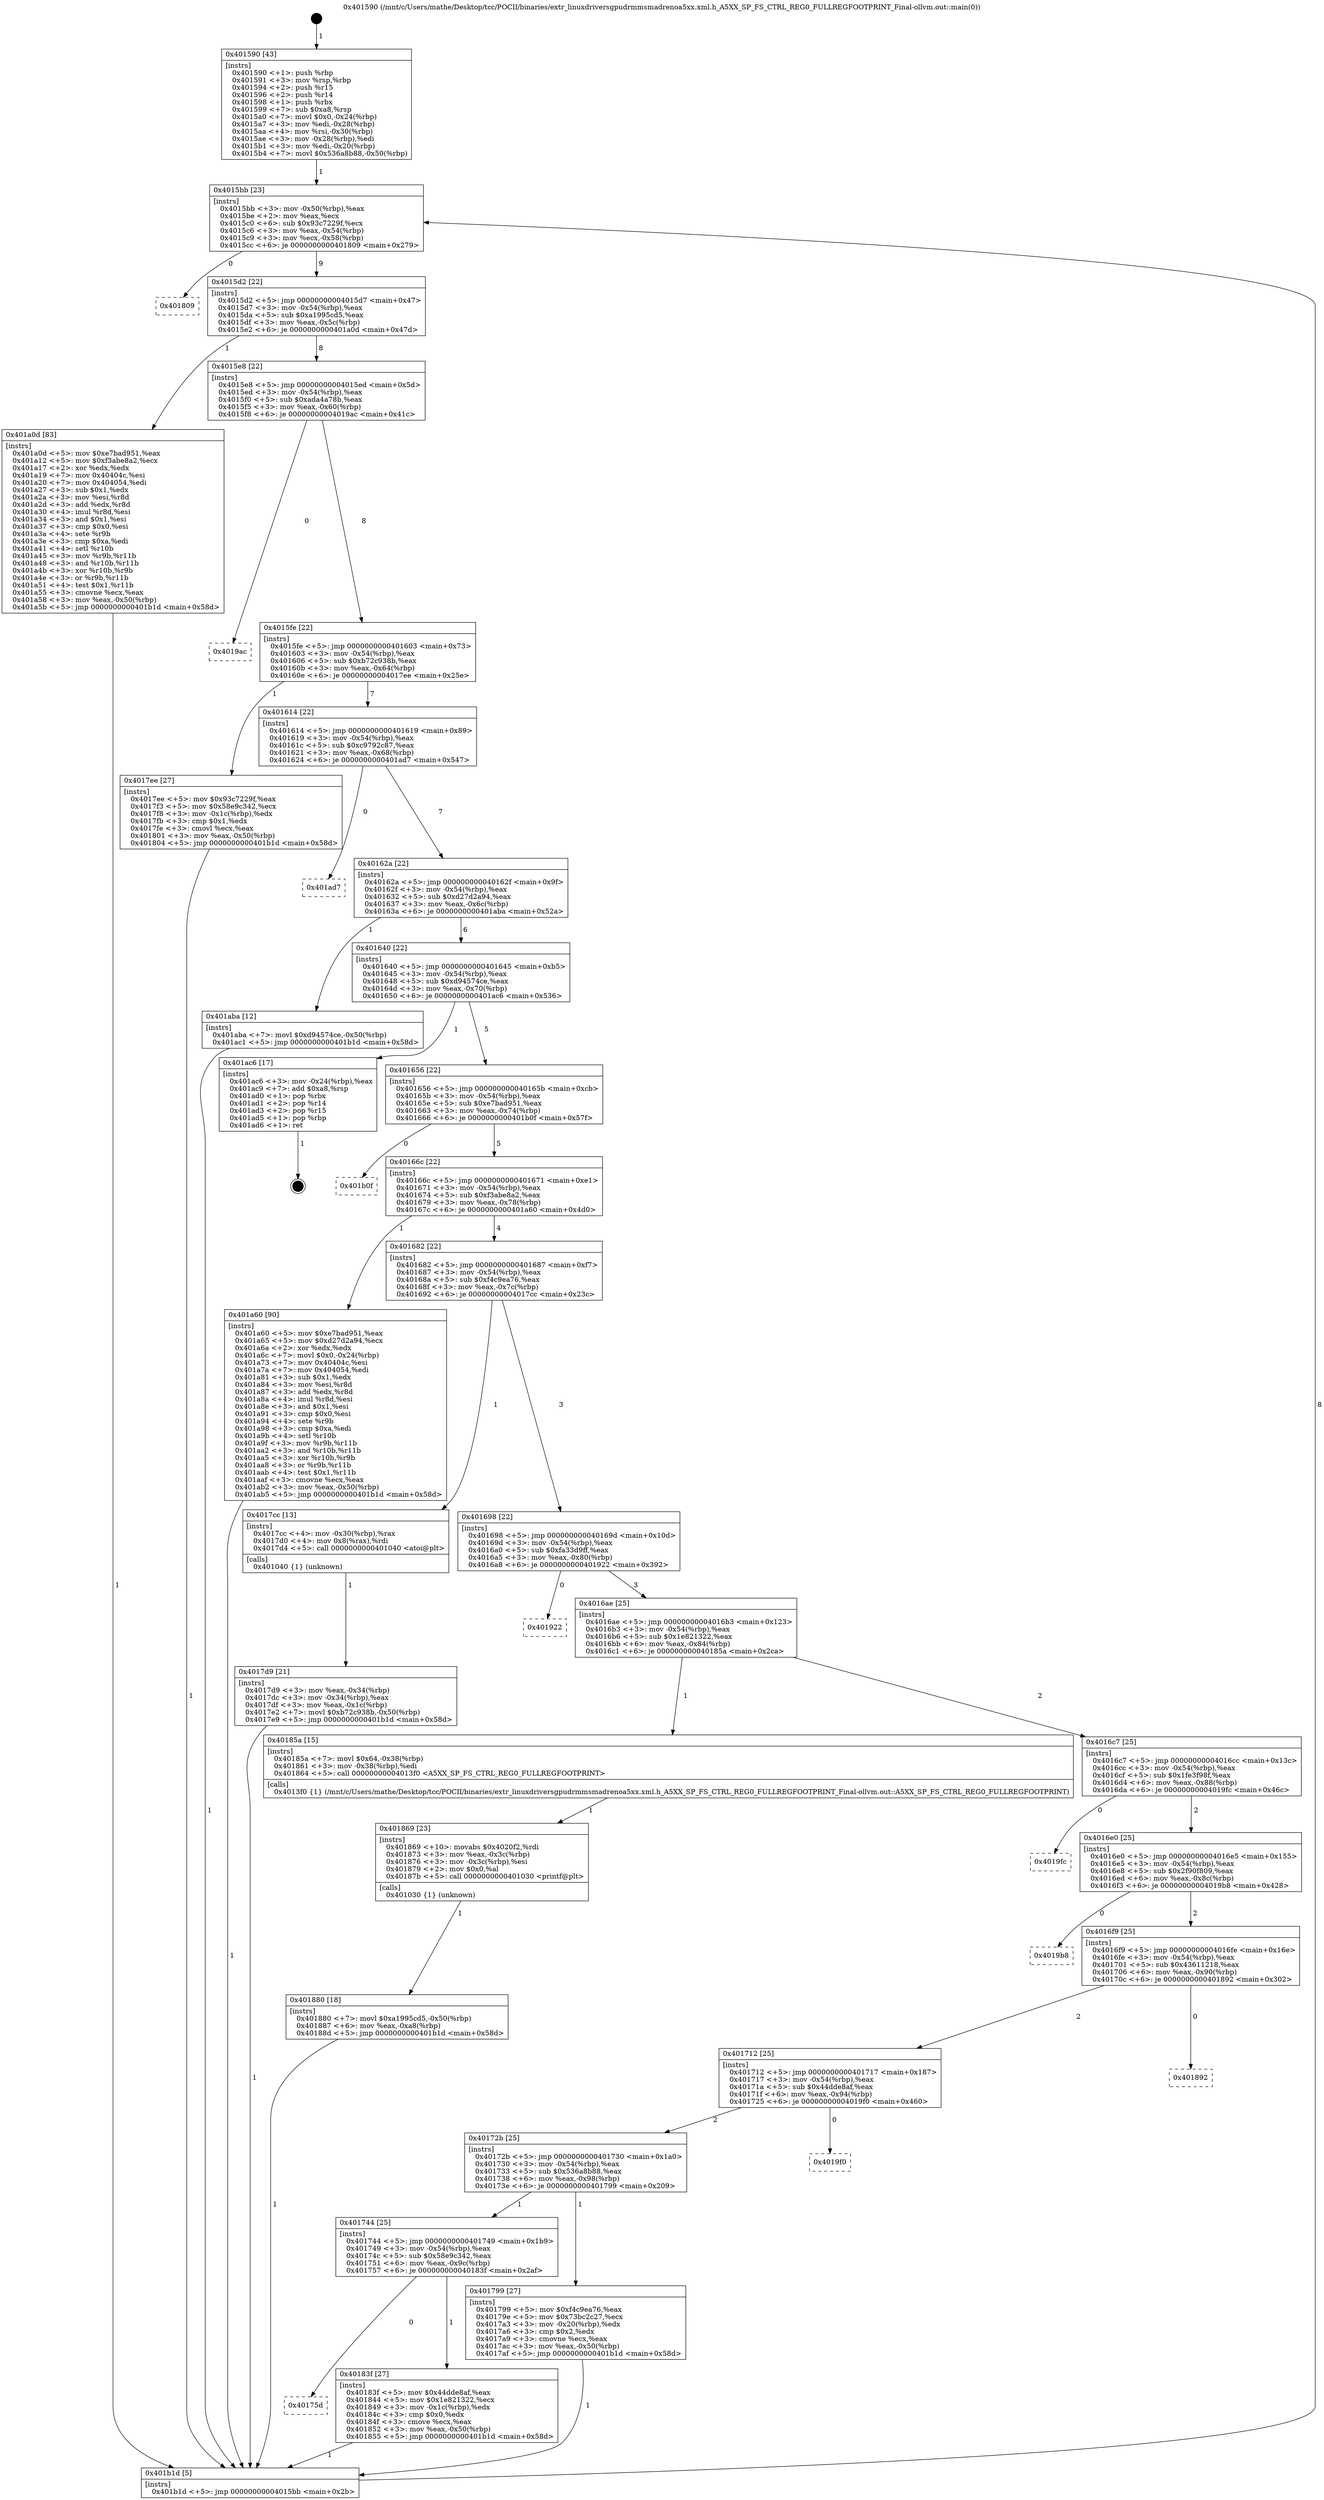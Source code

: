 digraph "0x401590" {
  label = "0x401590 (/mnt/c/Users/mathe/Desktop/tcc/POCII/binaries/extr_linuxdriversgpudrmmsmadrenoa5xx.xml.h_A5XX_SP_FS_CTRL_REG0_FULLREGFOOTPRINT_Final-ollvm.out::main(0))"
  labelloc = "t"
  node[shape=record]

  Entry [label="",width=0.3,height=0.3,shape=circle,fillcolor=black,style=filled]
  "0x4015bb" [label="{
     0x4015bb [23]\l
     | [instrs]\l
     &nbsp;&nbsp;0x4015bb \<+3\>: mov -0x50(%rbp),%eax\l
     &nbsp;&nbsp;0x4015be \<+2\>: mov %eax,%ecx\l
     &nbsp;&nbsp;0x4015c0 \<+6\>: sub $0x93c7229f,%ecx\l
     &nbsp;&nbsp;0x4015c6 \<+3\>: mov %eax,-0x54(%rbp)\l
     &nbsp;&nbsp;0x4015c9 \<+3\>: mov %ecx,-0x58(%rbp)\l
     &nbsp;&nbsp;0x4015cc \<+6\>: je 0000000000401809 \<main+0x279\>\l
  }"]
  "0x401809" [label="{
     0x401809\l
  }", style=dashed]
  "0x4015d2" [label="{
     0x4015d2 [22]\l
     | [instrs]\l
     &nbsp;&nbsp;0x4015d2 \<+5\>: jmp 00000000004015d7 \<main+0x47\>\l
     &nbsp;&nbsp;0x4015d7 \<+3\>: mov -0x54(%rbp),%eax\l
     &nbsp;&nbsp;0x4015da \<+5\>: sub $0xa1995cd5,%eax\l
     &nbsp;&nbsp;0x4015df \<+3\>: mov %eax,-0x5c(%rbp)\l
     &nbsp;&nbsp;0x4015e2 \<+6\>: je 0000000000401a0d \<main+0x47d\>\l
  }"]
  Exit [label="",width=0.3,height=0.3,shape=circle,fillcolor=black,style=filled,peripheries=2]
  "0x401a0d" [label="{
     0x401a0d [83]\l
     | [instrs]\l
     &nbsp;&nbsp;0x401a0d \<+5\>: mov $0xe7bad951,%eax\l
     &nbsp;&nbsp;0x401a12 \<+5\>: mov $0xf3abe8a2,%ecx\l
     &nbsp;&nbsp;0x401a17 \<+2\>: xor %edx,%edx\l
     &nbsp;&nbsp;0x401a19 \<+7\>: mov 0x40404c,%esi\l
     &nbsp;&nbsp;0x401a20 \<+7\>: mov 0x404054,%edi\l
     &nbsp;&nbsp;0x401a27 \<+3\>: sub $0x1,%edx\l
     &nbsp;&nbsp;0x401a2a \<+3\>: mov %esi,%r8d\l
     &nbsp;&nbsp;0x401a2d \<+3\>: add %edx,%r8d\l
     &nbsp;&nbsp;0x401a30 \<+4\>: imul %r8d,%esi\l
     &nbsp;&nbsp;0x401a34 \<+3\>: and $0x1,%esi\l
     &nbsp;&nbsp;0x401a37 \<+3\>: cmp $0x0,%esi\l
     &nbsp;&nbsp;0x401a3a \<+4\>: sete %r9b\l
     &nbsp;&nbsp;0x401a3e \<+3\>: cmp $0xa,%edi\l
     &nbsp;&nbsp;0x401a41 \<+4\>: setl %r10b\l
     &nbsp;&nbsp;0x401a45 \<+3\>: mov %r9b,%r11b\l
     &nbsp;&nbsp;0x401a48 \<+3\>: and %r10b,%r11b\l
     &nbsp;&nbsp;0x401a4b \<+3\>: xor %r10b,%r9b\l
     &nbsp;&nbsp;0x401a4e \<+3\>: or %r9b,%r11b\l
     &nbsp;&nbsp;0x401a51 \<+4\>: test $0x1,%r11b\l
     &nbsp;&nbsp;0x401a55 \<+3\>: cmovne %ecx,%eax\l
     &nbsp;&nbsp;0x401a58 \<+3\>: mov %eax,-0x50(%rbp)\l
     &nbsp;&nbsp;0x401a5b \<+5\>: jmp 0000000000401b1d \<main+0x58d\>\l
  }"]
  "0x4015e8" [label="{
     0x4015e8 [22]\l
     | [instrs]\l
     &nbsp;&nbsp;0x4015e8 \<+5\>: jmp 00000000004015ed \<main+0x5d\>\l
     &nbsp;&nbsp;0x4015ed \<+3\>: mov -0x54(%rbp),%eax\l
     &nbsp;&nbsp;0x4015f0 \<+5\>: sub $0xada4a78b,%eax\l
     &nbsp;&nbsp;0x4015f5 \<+3\>: mov %eax,-0x60(%rbp)\l
     &nbsp;&nbsp;0x4015f8 \<+6\>: je 00000000004019ac \<main+0x41c\>\l
  }"]
  "0x401880" [label="{
     0x401880 [18]\l
     | [instrs]\l
     &nbsp;&nbsp;0x401880 \<+7\>: movl $0xa1995cd5,-0x50(%rbp)\l
     &nbsp;&nbsp;0x401887 \<+6\>: mov %eax,-0xa8(%rbp)\l
     &nbsp;&nbsp;0x40188d \<+5\>: jmp 0000000000401b1d \<main+0x58d\>\l
  }"]
  "0x4019ac" [label="{
     0x4019ac\l
  }", style=dashed]
  "0x4015fe" [label="{
     0x4015fe [22]\l
     | [instrs]\l
     &nbsp;&nbsp;0x4015fe \<+5\>: jmp 0000000000401603 \<main+0x73\>\l
     &nbsp;&nbsp;0x401603 \<+3\>: mov -0x54(%rbp),%eax\l
     &nbsp;&nbsp;0x401606 \<+5\>: sub $0xb72c938b,%eax\l
     &nbsp;&nbsp;0x40160b \<+3\>: mov %eax,-0x64(%rbp)\l
     &nbsp;&nbsp;0x40160e \<+6\>: je 00000000004017ee \<main+0x25e\>\l
  }"]
  "0x401869" [label="{
     0x401869 [23]\l
     | [instrs]\l
     &nbsp;&nbsp;0x401869 \<+10\>: movabs $0x4020f2,%rdi\l
     &nbsp;&nbsp;0x401873 \<+3\>: mov %eax,-0x3c(%rbp)\l
     &nbsp;&nbsp;0x401876 \<+3\>: mov -0x3c(%rbp),%esi\l
     &nbsp;&nbsp;0x401879 \<+2\>: mov $0x0,%al\l
     &nbsp;&nbsp;0x40187b \<+5\>: call 0000000000401030 \<printf@plt\>\l
     | [calls]\l
     &nbsp;&nbsp;0x401030 \{1\} (unknown)\l
  }"]
  "0x4017ee" [label="{
     0x4017ee [27]\l
     | [instrs]\l
     &nbsp;&nbsp;0x4017ee \<+5\>: mov $0x93c7229f,%eax\l
     &nbsp;&nbsp;0x4017f3 \<+5\>: mov $0x58e9c342,%ecx\l
     &nbsp;&nbsp;0x4017f8 \<+3\>: mov -0x1c(%rbp),%edx\l
     &nbsp;&nbsp;0x4017fb \<+3\>: cmp $0x1,%edx\l
     &nbsp;&nbsp;0x4017fe \<+3\>: cmovl %ecx,%eax\l
     &nbsp;&nbsp;0x401801 \<+3\>: mov %eax,-0x50(%rbp)\l
     &nbsp;&nbsp;0x401804 \<+5\>: jmp 0000000000401b1d \<main+0x58d\>\l
  }"]
  "0x401614" [label="{
     0x401614 [22]\l
     | [instrs]\l
     &nbsp;&nbsp;0x401614 \<+5\>: jmp 0000000000401619 \<main+0x89\>\l
     &nbsp;&nbsp;0x401619 \<+3\>: mov -0x54(%rbp),%eax\l
     &nbsp;&nbsp;0x40161c \<+5\>: sub $0xc9792c87,%eax\l
     &nbsp;&nbsp;0x401621 \<+3\>: mov %eax,-0x68(%rbp)\l
     &nbsp;&nbsp;0x401624 \<+6\>: je 0000000000401ad7 \<main+0x547\>\l
  }"]
  "0x40175d" [label="{
     0x40175d\l
  }", style=dashed]
  "0x401ad7" [label="{
     0x401ad7\l
  }", style=dashed]
  "0x40162a" [label="{
     0x40162a [22]\l
     | [instrs]\l
     &nbsp;&nbsp;0x40162a \<+5\>: jmp 000000000040162f \<main+0x9f\>\l
     &nbsp;&nbsp;0x40162f \<+3\>: mov -0x54(%rbp),%eax\l
     &nbsp;&nbsp;0x401632 \<+5\>: sub $0xd27d2a94,%eax\l
     &nbsp;&nbsp;0x401637 \<+3\>: mov %eax,-0x6c(%rbp)\l
     &nbsp;&nbsp;0x40163a \<+6\>: je 0000000000401aba \<main+0x52a\>\l
  }"]
  "0x40183f" [label="{
     0x40183f [27]\l
     | [instrs]\l
     &nbsp;&nbsp;0x40183f \<+5\>: mov $0x44dde8af,%eax\l
     &nbsp;&nbsp;0x401844 \<+5\>: mov $0x1e821322,%ecx\l
     &nbsp;&nbsp;0x401849 \<+3\>: mov -0x1c(%rbp),%edx\l
     &nbsp;&nbsp;0x40184c \<+3\>: cmp $0x0,%edx\l
     &nbsp;&nbsp;0x40184f \<+3\>: cmove %ecx,%eax\l
     &nbsp;&nbsp;0x401852 \<+3\>: mov %eax,-0x50(%rbp)\l
     &nbsp;&nbsp;0x401855 \<+5\>: jmp 0000000000401b1d \<main+0x58d\>\l
  }"]
  "0x401aba" [label="{
     0x401aba [12]\l
     | [instrs]\l
     &nbsp;&nbsp;0x401aba \<+7\>: movl $0xd94574ce,-0x50(%rbp)\l
     &nbsp;&nbsp;0x401ac1 \<+5\>: jmp 0000000000401b1d \<main+0x58d\>\l
  }"]
  "0x401640" [label="{
     0x401640 [22]\l
     | [instrs]\l
     &nbsp;&nbsp;0x401640 \<+5\>: jmp 0000000000401645 \<main+0xb5\>\l
     &nbsp;&nbsp;0x401645 \<+3\>: mov -0x54(%rbp),%eax\l
     &nbsp;&nbsp;0x401648 \<+5\>: sub $0xd94574ce,%eax\l
     &nbsp;&nbsp;0x40164d \<+3\>: mov %eax,-0x70(%rbp)\l
     &nbsp;&nbsp;0x401650 \<+6\>: je 0000000000401ac6 \<main+0x536\>\l
  }"]
  "0x4017d9" [label="{
     0x4017d9 [21]\l
     | [instrs]\l
     &nbsp;&nbsp;0x4017d9 \<+3\>: mov %eax,-0x34(%rbp)\l
     &nbsp;&nbsp;0x4017dc \<+3\>: mov -0x34(%rbp),%eax\l
     &nbsp;&nbsp;0x4017df \<+3\>: mov %eax,-0x1c(%rbp)\l
     &nbsp;&nbsp;0x4017e2 \<+7\>: movl $0xb72c938b,-0x50(%rbp)\l
     &nbsp;&nbsp;0x4017e9 \<+5\>: jmp 0000000000401b1d \<main+0x58d\>\l
  }"]
  "0x401ac6" [label="{
     0x401ac6 [17]\l
     | [instrs]\l
     &nbsp;&nbsp;0x401ac6 \<+3\>: mov -0x24(%rbp),%eax\l
     &nbsp;&nbsp;0x401ac9 \<+7\>: add $0xa8,%rsp\l
     &nbsp;&nbsp;0x401ad0 \<+1\>: pop %rbx\l
     &nbsp;&nbsp;0x401ad1 \<+2\>: pop %r14\l
     &nbsp;&nbsp;0x401ad3 \<+2\>: pop %r15\l
     &nbsp;&nbsp;0x401ad5 \<+1\>: pop %rbp\l
     &nbsp;&nbsp;0x401ad6 \<+1\>: ret\l
  }"]
  "0x401656" [label="{
     0x401656 [22]\l
     | [instrs]\l
     &nbsp;&nbsp;0x401656 \<+5\>: jmp 000000000040165b \<main+0xcb\>\l
     &nbsp;&nbsp;0x40165b \<+3\>: mov -0x54(%rbp),%eax\l
     &nbsp;&nbsp;0x40165e \<+5\>: sub $0xe7bad951,%eax\l
     &nbsp;&nbsp;0x401663 \<+3\>: mov %eax,-0x74(%rbp)\l
     &nbsp;&nbsp;0x401666 \<+6\>: je 0000000000401b0f \<main+0x57f\>\l
  }"]
  "0x401590" [label="{
     0x401590 [43]\l
     | [instrs]\l
     &nbsp;&nbsp;0x401590 \<+1\>: push %rbp\l
     &nbsp;&nbsp;0x401591 \<+3\>: mov %rsp,%rbp\l
     &nbsp;&nbsp;0x401594 \<+2\>: push %r15\l
     &nbsp;&nbsp;0x401596 \<+2\>: push %r14\l
     &nbsp;&nbsp;0x401598 \<+1\>: push %rbx\l
     &nbsp;&nbsp;0x401599 \<+7\>: sub $0xa8,%rsp\l
     &nbsp;&nbsp;0x4015a0 \<+7\>: movl $0x0,-0x24(%rbp)\l
     &nbsp;&nbsp;0x4015a7 \<+3\>: mov %edi,-0x28(%rbp)\l
     &nbsp;&nbsp;0x4015aa \<+4\>: mov %rsi,-0x30(%rbp)\l
     &nbsp;&nbsp;0x4015ae \<+3\>: mov -0x28(%rbp),%edi\l
     &nbsp;&nbsp;0x4015b1 \<+3\>: mov %edi,-0x20(%rbp)\l
     &nbsp;&nbsp;0x4015b4 \<+7\>: movl $0x536a8b88,-0x50(%rbp)\l
  }"]
  "0x401b0f" [label="{
     0x401b0f\l
  }", style=dashed]
  "0x40166c" [label="{
     0x40166c [22]\l
     | [instrs]\l
     &nbsp;&nbsp;0x40166c \<+5\>: jmp 0000000000401671 \<main+0xe1\>\l
     &nbsp;&nbsp;0x401671 \<+3\>: mov -0x54(%rbp),%eax\l
     &nbsp;&nbsp;0x401674 \<+5\>: sub $0xf3abe8a2,%eax\l
     &nbsp;&nbsp;0x401679 \<+3\>: mov %eax,-0x78(%rbp)\l
     &nbsp;&nbsp;0x40167c \<+6\>: je 0000000000401a60 \<main+0x4d0\>\l
  }"]
  "0x401b1d" [label="{
     0x401b1d [5]\l
     | [instrs]\l
     &nbsp;&nbsp;0x401b1d \<+5\>: jmp 00000000004015bb \<main+0x2b\>\l
  }"]
  "0x401a60" [label="{
     0x401a60 [90]\l
     | [instrs]\l
     &nbsp;&nbsp;0x401a60 \<+5\>: mov $0xe7bad951,%eax\l
     &nbsp;&nbsp;0x401a65 \<+5\>: mov $0xd27d2a94,%ecx\l
     &nbsp;&nbsp;0x401a6a \<+2\>: xor %edx,%edx\l
     &nbsp;&nbsp;0x401a6c \<+7\>: movl $0x0,-0x24(%rbp)\l
     &nbsp;&nbsp;0x401a73 \<+7\>: mov 0x40404c,%esi\l
     &nbsp;&nbsp;0x401a7a \<+7\>: mov 0x404054,%edi\l
     &nbsp;&nbsp;0x401a81 \<+3\>: sub $0x1,%edx\l
     &nbsp;&nbsp;0x401a84 \<+3\>: mov %esi,%r8d\l
     &nbsp;&nbsp;0x401a87 \<+3\>: add %edx,%r8d\l
     &nbsp;&nbsp;0x401a8a \<+4\>: imul %r8d,%esi\l
     &nbsp;&nbsp;0x401a8e \<+3\>: and $0x1,%esi\l
     &nbsp;&nbsp;0x401a91 \<+3\>: cmp $0x0,%esi\l
     &nbsp;&nbsp;0x401a94 \<+4\>: sete %r9b\l
     &nbsp;&nbsp;0x401a98 \<+3\>: cmp $0xa,%edi\l
     &nbsp;&nbsp;0x401a9b \<+4\>: setl %r10b\l
     &nbsp;&nbsp;0x401a9f \<+3\>: mov %r9b,%r11b\l
     &nbsp;&nbsp;0x401aa2 \<+3\>: and %r10b,%r11b\l
     &nbsp;&nbsp;0x401aa5 \<+3\>: xor %r10b,%r9b\l
     &nbsp;&nbsp;0x401aa8 \<+3\>: or %r9b,%r11b\l
     &nbsp;&nbsp;0x401aab \<+4\>: test $0x1,%r11b\l
     &nbsp;&nbsp;0x401aaf \<+3\>: cmovne %ecx,%eax\l
     &nbsp;&nbsp;0x401ab2 \<+3\>: mov %eax,-0x50(%rbp)\l
     &nbsp;&nbsp;0x401ab5 \<+5\>: jmp 0000000000401b1d \<main+0x58d\>\l
  }"]
  "0x401682" [label="{
     0x401682 [22]\l
     | [instrs]\l
     &nbsp;&nbsp;0x401682 \<+5\>: jmp 0000000000401687 \<main+0xf7\>\l
     &nbsp;&nbsp;0x401687 \<+3\>: mov -0x54(%rbp),%eax\l
     &nbsp;&nbsp;0x40168a \<+5\>: sub $0xf4c9ea76,%eax\l
     &nbsp;&nbsp;0x40168f \<+3\>: mov %eax,-0x7c(%rbp)\l
     &nbsp;&nbsp;0x401692 \<+6\>: je 00000000004017cc \<main+0x23c\>\l
  }"]
  "0x401744" [label="{
     0x401744 [25]\l
     | [instrs]\l
     &nbsp;&nbsp;0x401744 \<+5\>: jmp 0000000000401749 \<main+0x1b9\>\l
     &nbsp;&nbsp;0x401749 \<+3\>: mov -0x54(%rbp),%eax\l
     &nbsp;&nbsp;0x40174c \<+5\>: sub $0x58e9c342,%eax\l
     &nbsp;&nbsp;0x401751 \<+6\>: mov %eax,-0x9c(%rbp)\l
     &nbsp;&nbsp;0x401757 \<+6\>: je 000000000040183f \<main+0x2af\>\l
  }"]
  "0x4017cc" [label="{
     0x4017cc [13]\l
     | [instrs]\l
     &nbsp;&nbsp;0x4017cc \<+4\>: mov -0x30(%rbp),%rax\l
     &nbsp;&nbsp;0x4017d0 \<+4\>: mov 0x8(%rax),%rdi\l
     &nbsp;&nbsp;0x4017d4 \<+5\>: call 0000000000401040 \<atoi@plt\>\l
     | [calls]\l
     &nbsp;&nbsp;0x401040 \{1\} (unknown)\l
  }"]
  "0x401698" [label="{
     0x401698 [22]\l
     | [instrs]\l
     &nbsp;&nbsp;0x401698 \<+5\>: jmp 000000000040169d \<main+0x10d\>\l
     &nbsp;&nbsp;0x40169d \<+3\>: mov -0x54(%rbp),%eax\l
     &nbsp;&nbsp;0x4016a0 \<+5\>: sub $0xfa33d9ff,%eax\l
     &nbsp;&nbsp;0x4016a5 \<+3\>: mov %eax,-0x80(%rbp)\l
     &nbsp;&nbsp;0x4016a8 \<+6\>: je 0000000000401922 \<main+0x392\>\l
  }"]
  "0x401799" [label="{
     0x401799 [27]\l
     | [instrs]\l
     &nbsp;&nbsp;0x401799 \<+5\>: mov $0xf4c9ea76,%eax\l
     &nbsp;&nbsp;0x40179e \<+5\>: mov $0x73bc2c27,%ecx\l
     &nbsp;&nbsp;0x4017a3 \<+3\>: mov -0x20(%rbp),%edx\l
     &nbsp;&nbsp;0x4017a6 \<+3\>: cmp $0x2,%edx\l
     &nbsp;&nbsp;0x4017a9 \<+3\>: cmovne %ecx,%eax\l
     &nbsp;&nbsp;0x4017ac \<+3\>: mov %eax,-0x50(%rbp)\l
     &nbsp;&nbsp;0x4017af \<+5\>: jmp 0000000000401b1d \<main+0x58d\>\l
  }"]
  "0x401922" [label="{
     0x401922\l
  }", style=dashed]
  "0x4016ae" [label="{
     0x4016ae [25]\l
     | [instrs]\l
     &nbsp;&nbsp;0x4016ae \<+5\>: jmp 00000000004016b3 \<main+0x123\>\l
     &nbsp;&nbsp;0x4016b3 \<+3\>: mov -0x54(%rbp),%eax\l
     &nbsp;&nbsp;0x4016b6 \<+5\>: sub $0x1e821322,%eax\l
     &nbsp;&nbsp;0x4016bb \<+6\>: mov %eax,-0x84(%rbp)\l
     &nbsp;&nbsp;0x4016c1 \<+6\>: je 000000000040185a \<main+0x2ca\>\l
  }"]
  "0x40172b" [label="{
     0x40172b [25]\l
     | [instrs]\l
     &nbsp;&nbsp;0x40172b \<+5\>: jmp 0000000000401730 \<main+0x1a0\>\l
     &nbsp;&nbsp;0x401730 \<+3\>: mov -0x54(%rbp),%eax\l
     &nbsp;&nbsp;0x401733 \<+5\>: sub $0x536a8b88,%eax\l
     &nbsp;&nbsp;0x401738 \<+6\>: mov %eax,-0x98(%rbp)\l
     &nbsp;&nbsp;0x40173e \<+6\>: je 0000000000401799 \<main+0x209\>\l
  }"]
  "0x40185a" [label="{
     0x40185a [15]\l
     | [instrs]\l
     &nbsp;&nbsp;0x40185a \<+7\>: movl $0x64,-0x38(%rbp)\l
     &nbsp;&nbsp;0x401861 \<+3\>: mov -0x38(%rbp),%edi\l
     &nbsp;&nbsp;0x401864 \<+5\>: call 00000000004013f0 \<A5XX_SP_FS_CTRL_REG0_FULLREGFOOTPRINT\>\l
     | [calls]\l
     &nbsp;&nbsp;0x4013f0 \{1\} (/mnt/c/Users/mathe/Desktop/tcc/POCII/binaries/extr_linuxdriversgpudrmmsmadrenoa5xx.xml.h_A5XX_SP_FS_CTRL_REG0_FULLREGFOOTPRINT_Final-ollvm.out::A5XX_SP_FS_CTRL_REG0_FULLREGFOOTPRINT)\l
  }"]
  "0x4016c7" [label="{
     0x4016c7 [25]\l
     | [instrs]\l
     &nbsp;&nbsp;0x4016c7 \<+5\>: jmp 00000000004016cc \<main+0x13c\>\l
     &nbsp;&nbsp;0x4016cc \<+3\>: mov -0x54(%rbp),%eax\l
     &nbsp;&nbsp;0x4016cf \<+5\>: sub $0x1fe3f98f,%eax\l
     &nbsp;&nbsp;0x4016d4 \<+6\>: mov %eax,-0x88(%rbp)\l
     &nbsp;&nbsp;0x4016da \<+6\>: je 00000000004019fc \<main+0x46c\>\l
  }"]
  "0x4019f0" [label="{
     0x4019f0\l
  }", style=dashed]
  "0x4019fc" [label="{
     0x4019fc\l
  }", style=dashed]
  "0x4016e0" [label="{
     0x4016e0 [25]\l
     | [instrs]\l
     &nbsp;&nbsp;0x4016e0 \<+5\>: jmp 00000000004016e5 \<main+0x155\>\l
     &nbsp;&nbsp;0x4016e5 \<+3\>: mov -0x54(%rbp),%eax\l
     &nbsp;&nbsp;0x4016e8 \<+5\>: sub $0x2f90f809,%eax\l
     &nbsp;&nbsp;0x4016ed \<+6\>: mov %eax,-0x8c(%rbp)\l
     &nbsp;&nbsp;0x4016f3 \<+6\>: je 00000000004019b8 \<main+0x428\>\l
  }"]
  "0x401712" [label="{
     0x401712 [25]\l
     | [instrs]\l
     &nbsp;&nbsp;0x401712 \<+5\>: jmp 0000000000401717 \<main+0x187\>\l
     &nbsp;&nbsp;0x401717 \<+3\>: mov -0x54(%rbp),%eax\l
     &nbsp;&nbsp;0x40171a \<+5\>: sub $0x44dde8af,%eax\l
     &nbsp;&nbsp;0x40171f \<+6\>: mov %eax,-0x94(%rbp)\l
     &nbsp;&nbsp;0x401725 \<+6\>: je 00000000004019f0 \<main+0x460\>\l
  }"]
  "0x4019b8" [label="{
     0x4019b8\l
  }", style=dashed]
  "0x4016f9" [label="{
     0x4016f9 [25]\l
     | [instrs]\l
     &nbsp;&nbsp;0x4016f9 \<+5\>: jmp 00000000004016fe \<main+0x16e\>\l
     &nbsp;&nbsp;0x4016fe \<+3\>: mov -0x54(%rbp),%eax\l
     &nbsp;&nbsp;0x401701 \<+5\>: sub $0x43611218,%eax\l
     &nbsp;&nbsp;0x401706 \<+6\>: mov %eax,-0x90(%rbp)\l
     &nbsp;&nbsp;0x40170c \<+6\>: je 0000000000401892 \<main+0x302\>\l
  }"]
  "0x401892" [label="{
     0x401892\l
  }", style=dashed]
  Entry -> "0x401590" [label=" 1"]
  "0x4015bb" -> "0x401809" [label=" 0"]
  "0x4015bb" -> "0x4015d2" [label=" 9"]
  "0x401ac6" -> Exit [label=" 1"]
  "0x4015d2" -> "0x401a0d" [label=" 1"]
  "0x4015d2" -> "0x4015e8" [label=" 8"]
  "0x401aba" -> "0x401b1d" [label=" 1"]
  "0x4015e8" -> "0x4019ac" [label=" 0"]
  "0x4015e8" -> "0x4015fe" [label=" 8"]
  "0x401a60" -> "0x401b1d" [label=" 1"]
  "0x4015fe" -> "0x4017ee" [label=" 1"]
  "0x4015fe" -> "0x401614" [label=" 7"]
  "0x401a0d" -> "0x401b1d" [label=" 1"]
  "0x401614" -> "0x401ad7" [label=" 0"]
  "0x401614" -> "0x40162a" [label=" 7"]
  "0x401880" -> "0x401b1d" [label=" 1"]
  "0x40162a" -> "0x401aba" [label=" 1"]
  "0x40162a" -> "0x401640" [label=" 6"]
  "0x401869" -> "0x401880" [label=" 1"]
  "0x401640" -> "0x401ac6" [label=" 1"]
  "0x401640" -> "0x401656" [label=" 5"]
  "0x40183f" -> "0x401b1d" [label=" 1"]
  "0x401656" -> "0x401b0f" [label=" 0"]
  "0x401656" -> "0x40166c" [label=" 5"]
  "0x401744" -> "0x40175d" [label=" 0"]
  "0x40166c" -> "0x401a60" [label=" 1"]
  "0x40166c" -> "0x401682" [label=" 4"]
  "0x401744" -> "0x40183f" [label=" 1"]
  "0x401682" -> "0x4017cc" [label=" 1"]
  "0x401682" -> "0x401698" [label=" 3"]
  "0x40185a" -> "0x401869" [label=" 1"]
  "0x401698" -> "0x401922" [label=" 0"]
  "0x401698" -> "0x4016ae" [label=" 3"]
  "0x4017ee" -> "0x401b1d" [label=" 1"]
  "0x4016ae" -> "0x40185a" [label=" 1"]
  "0x4016ae" -> "0x4016c7" [label=" 2"]
  "0x4017cc" -> "0x4017d9" [label=" 1"]
  "0x4016c7" -> "0x4019fc" [label=" 0"]
  "0x4016c7" -> "0x4016e0" [label=" 2"]
  "0x401b1d" -> "0x4015bb" [label=" 8"]
  "0x4016e0" -> "0x4019b8" [label=" 0"]
  "0x4016e0" -> "0x4016f9" [label=" 2"]
  "0x401799" -> "0x401b1d" [label=" 1"]
  "0x4016f9" -> "0x401892" [label=" 0"]
  "0x4016f9" -> "0x401712" [label=" 2"]
  "0x401590" -> "0x4015bb" [label=" 1"]
  "0x401712" -> "0x4019f0" [label=" 0"]
  "0x401712" -> "0x40172b" [label=" 2"]
  "0x4017d9" -> "0x401b1d" [label=" 1"]
  "0x40172b" -> "0x401799" [label=" 1"]
  "0x40172b" -> "0x401744" [label=" 1"]
}
